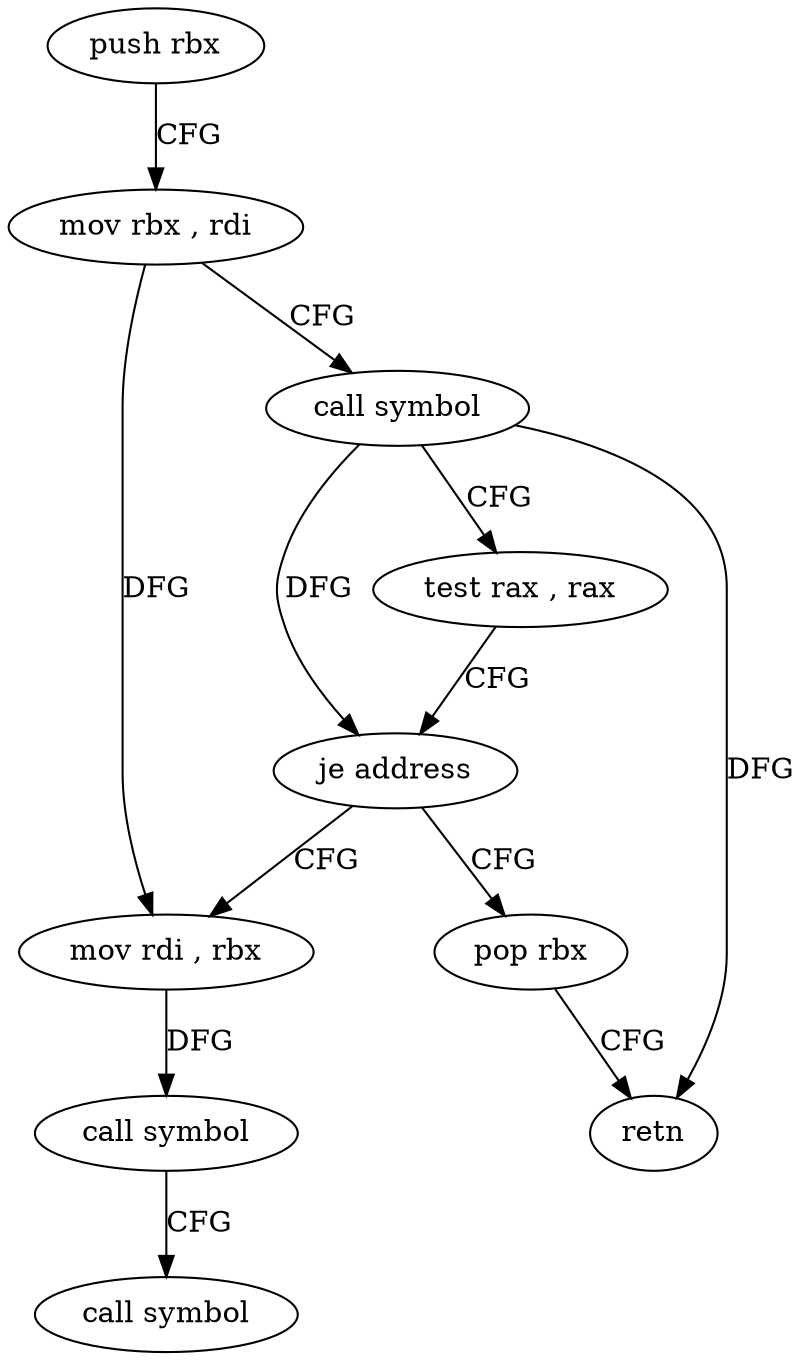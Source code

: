 digraph "func" {
"4254064" [label = "push rbx" ]
"4254065" [label = "mov rbx , rdi" ]
"4254068" [label = "call symbol" ]
"4254073" [label = "test rax , rax" ]
"4254076" [label = "je address" ]
"4254080" [label = "mov rdi , rbx" ]
"4254078" [label = "pop rbx" ]
"4254083" [label = "call symbol" ]
"4254088" [label = "call symbol" ]
"4254079" [label = "retn" ]
"4254064" -> "4254065" [ label = "CFG" ]
"4254065" -> "4254068" [ label = "CFG" ]
"4254065" -> "4254080" [ label = "DFG" ]
"4254068" -> "4254073" [ label = "CFG" ]
"4254068" -> "4254076" [ label = "DFG" ]
"4254068" -> "4254079" [ label = "DFG" ]
"4254073" -> "4254076" [ label = "CFG" ]
"4254076" -> "4254080" [ label = "CFG" ]
"4254076" -> "4254078" [ label = "CFG" ]
"4254080" -> "4254083" [ label = "DFG" ]
"4254078" -> "4254079" [ label = "CFG" ]
"4254083" -> "4254088" [ label = "CFG" ]
}

